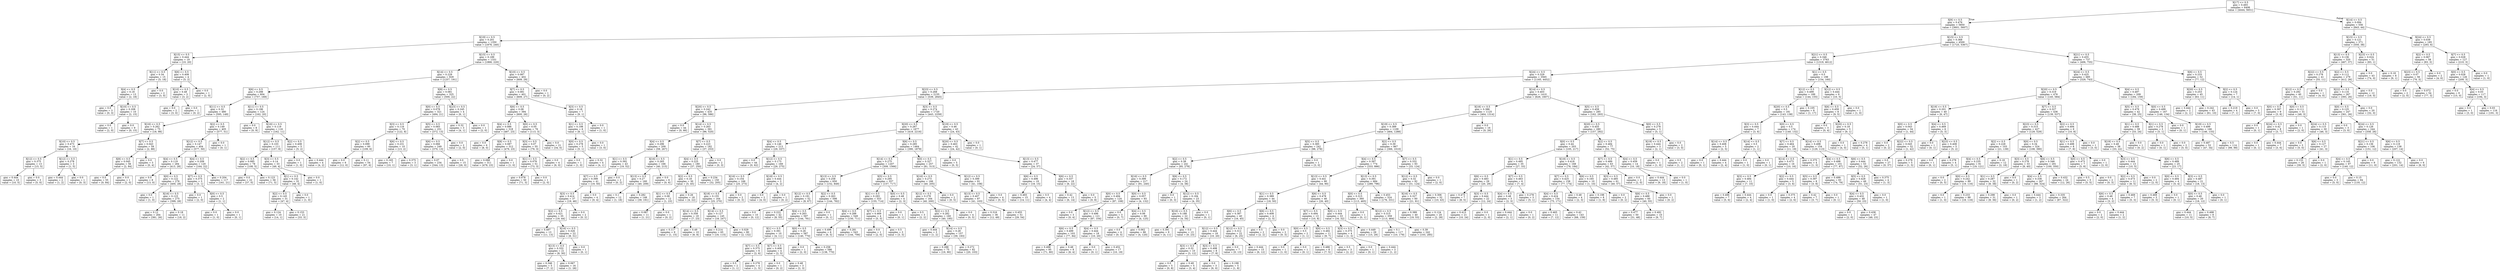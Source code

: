 digraph Tree {
node [shape=box] ;
0 [label="X[17] <= 0.5\ngini = 0.493\nsamples = 6406\nvalue = [4444, 5651]"] ;
1 [label="X[9] <= 0.5\ngini = 0.476\nsamples = 5850\nvalue = [3601, 5607]"] ;
0 -> 1 [labeldistance=2.5, labelangle=45, headlabel="True"] ;
2 [label="X[19] <= 0.5\ngini = 0.201\nsamples = 1350\nvalue = [1876, 240]"] ;
1 -> 2 ;
3 [label="X[15] <= 0.5\ngini = 0.444\nsamples = 19\nvalue = [10, 20]"] ;
2 -> 3 ;
4 [label="X[11] <= 0.5\ngini = 0.34\nsamples = 15\nvalue = [5, 18]"] ;
3 -> 4 ;
5 [label="X[4] <= 0.5\ngini = 0.18\nsamples = 13\nvalue = [2, 18]"] ;
4 -> 5 ;
6 [label="gini = 0.0\nsamples = 3\nvalue = [0, 3]"] ;
5 -> 6 ;
7 [label="X[10] <= 0.5\ngini = 0.208\nsamples = 10\nvalue = [2, 15]"] ;
5 -> 7 ;
8 [label="gini = 0.0\nsamples = 1\nvalue = [2, 0]"] ;
7 -> 8 ;
9 [label="gini = 0.0\nsamples = 9\nvalue = [0, 15]"] ;
7 -> 9 ;
10 [label="gini = 0.0\nsamples = 2\nvalue = [3, 0]"] ;
4 -> 10 ;
11 [label="X[6] <= 0.5\ngini = 0.408\nsamples = 4\nvalue = [5, 2]"] ;
3 -> 11 ;
12 [label="X[10] <= 0.5\ngini = 0.48\nsamples = 3\nvalue = [3, 2]"] ;
11 -> 12 ;
13 [label="gini = 0.0\nsamples = 2\nvalue = [3, 0]"] ;
12 -> 13 ;
14 [label="gini = 0.0\nsamples = 1\nvalue = [0, 2]"] ;
12 -> 14 ;
15 [label="gini = 0.0\nsamples = 1\nvalue = [2, 0]"] ;
11 -> 15 ;
16 [label="X[15] <= 0.5\ngini = 0.189\nsamples = 1331\nvalue = [1866, 220]"] ;
2 -> 16 ;
17 [label="X[14] <= 0.5\ngini = 0.229\nsamples = 929\nvalue = [1257, 191]"] ;
16 -> 17 ;
18 [label="X[6] <= 0.5\ngini = 0.298\nsamples = 604\nvalue = [757, 169]"] ;
17 -> 18 ;
19 [label="X[11] <= 0.5\ngini = 0.32\nsamples = 480\nvalue = [595, 149]"] ;
18 -> 19 ;
20 [label="X[16] <= 0.5\ngini = 0.262\nsamples = 75\nvalue = [18, 98]"] ;
19 -> 20 ;
21 [label="X[10] <= 0.5\ngini = 0.473\nsamples = 16\nvalue = [16, 10]"] ;
20 -> 21 ;
22 [label="X[12] <= 0.5\ngini = 0.375\nsamples = 13\nvalue = [15, 5]"] ;
21 -> 22 ;
23 [label="gini = 0.444\nsamples = 10\nvalue = [10, 5]"] ;
22 -> 23 ;
24 [label="gini = 0.0\nsamples = 3\nvalue = [5, 0]"] ;
22 -> 24 ;
25 [label="X[12] <= 0.5\ngini = 0.278\nsamples = 3\nvalue = [1, 5]"] ;
21 -> 25 ;
26 [label="gini = 0.444\nsamples = 2\nvalue = [1, 2]"] ;
25 -> 26 ;
27 [label="gini = 0.0\nsamples = 1\nvalue = [0, 3]"] ;
25 -> 27 ;
28 [label="X[7] <= 0.5\ngini = 0.043\nsamples = 59\nvalue = [2, 88]"] ;
20 -> 28 ;
29 [label="X[8] <= 0.5\ngini = 0.045\nsamples = 56\nvalue = [2, 84]"] ;
28 -> 29 ;
30 [label="gini = 0.0\nsamples = 55\nvalue = [0, 84]"] ;
29 -> 30 ;
31 [label="gini = 0.0\nsamples = 1\nvalue = [2, 0]"] ;
29 -> 31 ;
32 [label="gini = 0.0\nsamples = 3\nvalue = [0, 4]"] ;
28 -> 32 ;
33 [label="X[2] <= 0.5\ngini = 0.149\nsamples = 405\nvalue = [577, 51]"] ;
19 -> 33 ;
34 [label="X[12] <= 0.5\ngini = 0.147\nsamples = 404\nvalue = [577, 50]"] ;
33 -> 34 ;
35 [label="X[4] <= 0.5\ngini = 0.119\nsamples = 284\nvalue = [413, 28]"] ;
34 -> 35 ;
36 [label="gini = 0.0\nsamples = 8\nvalue = [13, 0]"] ;
35 -> 36 ;
37 [label="X[0] <= 0.5\ngini = 0.122\nsamples = 276\nvalue = [400, 28]"] ;
35 -> 37 ;
38 [label="gini = 0.0\nsamples = 1\nvalue = [1, 0]"] ;
37 -> 38 ;
39 [label="X[16] <= 0.5\ngini = 0.123\nsamples = 275\nvalue = [399, 28]"] ;
37 -> 39 ;
40 [label="gini = 0.12\nsamples = 264\nvalue = [381, 26]"] ;
39 -> 40 ;
41 [label="gini = 0.18\nsamples = 11\nvalue = [18, 2]"] ;
39 -> 41 ;
42 [label="X[4] <= 0.5\ngini = 0.209\nsamples = 120\nvalue = [164, 22]"] ;
34 -> 42 ;
43 [label="X[7] <= 0.5\ngini = 0.375\nsamples = 3\nvalue = [3, 1]"] ;
42 -> 43 ;
44 [label="gini = 0.0\nsamples = 1\nvalue = [2, 0]"] ;
43 -> 44 ;
45 [label="X[0] <= 0.5\ngini = 0.5\nsamples = 2\nvalue = [1, 1]"] ;
43 -> 45 ;
46 [label="gini = 0.0\nsamples = 1\nvalue = [1, 0]"] ;
45 -> 46 ;
47 [label="gini = 0.0\nsamples = 1\nvalue = [0, 1]"] ;
45 -> 47 ;
48 [label="gini = 0.204\nsamples = 117\nvalue = [161, 21]"] ;
42 -> 48 ;
49 [label="gini = 0.0\nsamples = 1\nvalue = [0, 1]"] ;
33 -> 49 ;
50 [label="X[11] <= 0.5\ngini = 0.196\nsamples = 124\nvalue = [162, 20]"] ;
18 -> 50 ;
51 [label="gini = 0.0\nsamples = 8\nvalue = [0, 9]"] ;
50 -> 51 ;
52 [label="X[16] <= 0.5\ngini = 0.119\nsamples = 116\nvalue = [162, 11]"] ;
50 -> 52 ;
53 [label="X[12] <= 0.5\ngini = 0.103\nsamples = 111\nvalue = [157, 9]"] ;
52 -> 53 ;
54 [label="X[2] <= 0.5\ngini = 0.085\nsamples = 78\nvalue = [108, 5]"] ;
53 -> 54 ;
55 [label="gini = 0.0\nsamples = 22\nvalue = [37, 0]"] ;
54 -> 55 ;
56 [label="gini = 0.123\nsamples = 56\nvalue = [71, 5]"] ;
54 -> 56 ;
57 [label="X[3] <= 0.5\ngini = 0.14\nsamples = 33\nvalue = [49, 4]"] ;
53 -> 57 ;
58 [label="X[1] <= 0.5\ngini = 0.142\nsamples = 32\nvalue = [48, 4]"] ;
57 -> 58 ;
59 [label="X[2] <= 0.5\ngini = 0.145\nsamples = 31\nvalue = [47, 4]"] ;
58 -> 59 ;
60 [label="gini = 0.124\nsamples = 10\nvalue = [14, 1]"] ;
59 -> 60 ;
61 [label="gini = 0.153\nsamples = 21\nvalue = [33, 3]"] ;
59 -> 61 ;
62 [label="gini = 0.0\nsamples = 1\nvalue = [1, 0]"] ;
58 -> 62 ;
63 [label="gini = 0.0\nsamples = 1\nvalue = [1, 0]"] ;
57 -> 63 ;
64 [label="X[2] <= 0.5\ngini = 0.408\nsamples = 5\nvalue = [5, 2]"] ;
52 -> 64 ;
65 [label="gini = 0.0\nsamples = 1\nvalue = [1, 0]"] ;
64 -> 65 ;
66 [label="gini = 0.444\nsamples = 4\nvalue = [4, 2]"] ;
64 -> 66 ;
67 [label="X[8] <= 0.5\ngini = 0.081\nsamples = 325\nvalue = [500, 22]"] ;
17 -> 67 ;
68 [label="X[0] <= 0.5\ngini = 0.078\nsamples = 321\nvalue = [494, 21]"] ;
67 -> 68 ;
69 [label="X[3] <= 0.5\ngini = 0.116\nsamples = 70\nvalue = [122, 8]"] ;
68 -> 69 ;
70 [label="X[2] <= 0.5\ngini = 0.099\nsamples = 60\nvalue = [109, 6]"] ;
69 -> 70 ;
71 [label="gini = 0.0\nsamples = 6\nvalue = [12, 0]"] ;
70 -> 71 ;
72 [label="gini = 0.11\nsamples = 54\nvalue = [97, 6]"] ;
70 -> 72 ;
73 [label="X[6] <= 0.5\ngini = 0.231\nsamples = 10\nvalue = [13, 2]"] ;
69 -> 73 ;
74 [label="gini = 0.165\nsamples = 7\nvalue = [10, 1]"] ;
73 -> 74 ;
75 [label="gini = 0.375\nsamples = 3\nvalue = [3, 1]"] ;
73 -> 75 ;
76 [label="X[5] <= 0.5\ngini = 0.065\nsamples = 251\nvalue = [372, 13]"] ;
68 -> 76 ;
77 [label="X[6] <= 0.5\ngini = 0.066\nsamples = 249\nvalue = [370, 13]"] ;
76 -> 77 ;
78 [label="gini = 0.07\nsamples = 234\nvalue = [344, 13]"] ;
77 -> 78 ;
79 [label="gini = 0.0\nsamples = 15\nvalue = [26, 0]"] ;
77 -> 79 ;
80 [label="gini = 0.0\nsamples = 2\nvalue = [2, 0]"] ;
76 -> 80 ;
81 [label="X[23] <= 0.5\ngini = 0.245\nsamples = 4\nvalue = [6, 1]"] ;
67 -> 81 ;
82 [label="gini = 0.32\nsamples = 3\nvalue = [4, 1]"] ;
81 -> 82 ;
83 [label="gini = 0.0\nsamples = 1\nvalue = [2, 0]"] ;
81 -> 83 ;
84 [label="X[10] <= 0.5\ngini = 0.087\nsamples = 402\nvalue = [609, 29]"] ;
16 -> 84 ;
85 [label="X[7] <= 0.5\ngini = 0.081\nsamples = 401\nvalue = [609, 27]"] ;
84 -> 85 ;
86 [label="X[6] <= 0.5\ngini = 0.08\nsamples = 394\nvalue = [600, 26]"] ;
85 -> 86 ;
87 [label="X[4] <= 0.5\ngini = 0.086\nsamples = 318\nvalue = [487, 23]"] ;
86 -> 87 ;
88 [label="gini = 0.0\nsamples = 6\nvalue = [8, 0]"] ;
87 -> 88 ;
89 [label="X[8] <= 0.5\ngini = 0.087\nsamples = 312\nvalue = [479, 23]"] ;
87 -> 89 ;
90 [label="gini = 0.088\nsamples = 311\nvalue = [478, 23]"] ;
89 -> 90 ;
91 [label="gini = 0.0\nsamples = 1\nvalue = [1, 0]"] ;
89 -> 91 ;
92 [label="X[0] <= 0.5\ngini = 0.05\nsamples = 76\nvalue = [113, 3]"] ;
86 -> 92 ;
93 [label="X[3] <= 0.5\ngini = 0.07\nsamples = 55\nvalue = [79, 3]"] ;
92 -> 93 ;
94 [label="X[1] <= 0.5\ngini = 0.076\nsamples = 51\nvalue = [73, 3]"] ;
93 -> 94 ;
95 [label="gini = 0.078\nsamples = 50\nvalue = [71, 3]"] ;
94 -> 95 ;
96 [label="gini = 0.0\nsamples = 1\nvalue = [2, 0]"] ;
94 -> 96 ;
97 [label="gini = 0.0\nsamples = 4\nvalue = [6, 0]"] ;
93 -> 97 ;
98 [label="gini = 0.0\nsamples = 21\nvalue = [34, 0]"] ;
92 -> 98 ;
99 [label="X[3] <= 0.5\ngini = 0.18\nsamples = 7\nvalue = [9, 1]"] ;
85 -> 99 ;
100 [label="X[1] <= 0.5\ngini = 0.198\nsamples = 6\nvalue = [8, 1]"] ;
99 -> 100 ;
101 [label="X[0] <= 0.5\ngini = 0.278\nsamples = 5\nvalue = [5, 1]"] ;
100 -> 101 ;
102 [label="gini = 0.0\nsamples = 1\nvalue = [1, 0]"] ;
101 -> 102 ;
103 [label="gini = 0.32\nsamples = 4\nvalue = [4, 1]"] ;
101 -> 103 ;
104 [label="gini = 0.0\nsamples = 1\nvalue = [3, 0]"] ;
100 -> 104 ;
105 [label="gini = 0.0\nsamples = 1\nvalue = [1, 0]"] ;
99 -> 105 ;
106 [label="gini = 0.0\nsamples = 1\nvalue = [0, 2]"] ;
84 -> 106 ;
107 [label="X[15] <= 0.5\ngini = 0.368\nsamples = 4500\nvalue = [1725, 5367]"] ;
1 -> 107 ;
108 [label="X[21] <= 0.5\ngini = 0.346\nsamples = 3763\nvalue = [1319, 4612]"] ;
107 -> 108 ;
109 [label="X[24] <= 0.5\ngini = 0.329\nsamples = 3565\nvalue = [1165, 4452]"] ;
108 -> 109 ;
110 [label="X[23] <= 0.5\ngini = 0.268\nsamples = 2155\nvalue = [539, 2845]"] ;
109 -> 110 ;
111 [label="X[20] <= 0.5\ngini = 0.242\nsamples = 435\nvalue = [96, 586]"] ;
110 -> 111 ;
112 [label="gini = 0.0\nsamples = 44\nvalue = [0, 66]"] ;
111 -> 112 ;
113 [label="X[14] <= 0.5\ngini = 0.263\nsamples = 391\nvalue = [96, 520]"] ;
111 -> 113 ;
114 [label="X[4] <= 0.5\ngini = 0.296\nsamples = 209\nvalue = [59, 267]"] ;
113 -> 114 ;
115 [label="X[1] <= 0.5\ngini = 0.392\nsamples = 43\nvalue = [19, 52]"] ;
114 -> 115 ;
116 [label="X[7] <= 0.5\ngini = 0.399\nsamples = 41\nvalue = [19, 50]"] ;
115 -> 116 ;
117 [label="X[3] <= 0.5\ngini = 0.414\nsamples = 37\nvalue = [19, 46]"] ;
116 -> 117 ;
118 [label="X[2] <= 0.5\ngini = 0.421\nsamples = 35\nvalue = [19, 44]"] ;
117 -> 118 ;
119 [label="gini = 0.497\nsamples = 13\nvalue = [11, 13]"] ;
118 -> 119 ;
120 [label="X[16] <= 0.5\ngini = 0.326\nsamples = 22\nvalue = [8, 31]"] ;
118 -> 120 ;
121 [label="X[13] <= 0.5\ngini = 0.332\nsamples = 21\nvalue = [8, 30]"] ;
120 -> 121 ;
122 [label="gini = 0.346\nsamples = 5\nvalue = [7, 2]"] ;
121 -> 122 ;
123 [label="gini = 0.067\nsamples = 16\nvalue = [1, 28]"] ;
121 -> 123 ;
124 [label="gini = 0.0\nsamples = 1\nvalue = [0, 1]"] ;
120 -> 124 ;
125 [label="gini = 0.0\nsamples = 2\nvalue = [0, 2]"] ;
117 -> 125 ;
126 [label="gini = 0.0\nsamples = 4\nvalue = [0, 4]"] ;
116 -> 126 ;
127 [label="gini = 0.0\nsamples = 2\nvalue = [0, 2]"] ;
115 -> 127 ;
128 [label="X[16] <= 0.5\ngini = 0.265\nsamples = 166\nvalue = [40, 215]"] ;
114 -> 128 ;
129 [label="X[13] <= 0.5\ngini = 0.27\nsamples = 160\nvalue = [40, 209]"] ;
128 -> 129 ;
130 [label="gini = 0.1\nsamples = 12\nvalue = [1, 18]"] ;
129 -> 130 ;
131 [label="gini = 0.282\nsamples = 148\nvalue = [39, 191]"] ;
129 -> 131 ;
132 [label="gini = 0.0\nsamples = 6\nvalue = [0, 6]"] ;
128 -> 132 ;
133 [label="X[7] <= 0.5\ngini = 0.223\nsamples = 182\nvalue = [37, 253]"] ;
113 -> 133 ;
134 [label="X[4] <= 0.5\ngini = 0.225\nsamples = 180\nvalue = [37, 250]"] ;
133 -> 134 ;
135 [label="X[2] <= 0.5\ngini = 0.18\nsamples = 30\nvalue = [5, 45]"] ;
134 -> 135 ;
136 [label="X[1] <= 0.5\ngini = 0.08\nsamples = 12\nvalue = [1, 23]"] ;
135 -> 136 ;
137 [label="gini = 0.087\nsamples = 11\nvalue = [1, 21]"] ;
136 -> 137 ;
138 [label="gini = 0.0\nsamples = 1\nvalue = [0, 2]"] ;
136 -> 138 ;
139 [label="gini = 0.26\nsamples = 18\nvalue = [4, 22]"] ;
135 -> 139 ;
140 [label="gini = 0.234\nsamples = 150\nvalue = [32, 205]"] ;
134 -> 140 ;
141 [label="gini = 0.0\nsamples = 2\nvalue = [0, 3]"] ;
133 -> 141 ;
142 [label="X[3] <= 0.5\ngini = 0.274\nsamples = 1720\nvalue = [443, 2259]"] ;
110 -> 142 ;
143 [label="X[20] <= 0.5\ngini = 0.267\nsamples = 1677\nvalue = [419, 2216]"] ;
142 -> 143 ;
144 [label="X[4] <= 0.5\ngini = 0.146\nsamples = 213\nvalue = [29, 337]"] ;
143 -> 144 ;
145 [label="gini = 0.0\nsamples = 44\nvalue = [0, 62]"] ;
144 -> 145 ;
146 [label="X[12] <= 0.5\ngini = 0.173\nsamples = 169\nvalue = [29, 275]"] ;
144 -> 146 ;
147 [label="X[16] <= 0.5\ngini = 0.154\nsamples = 166\nvalue = [25, 273]"] ;
146 -> 147 ;
148 [label="X[18] <= 0.5\ngini = 0.155\nsamples = 164\nvalue = [25, 270]"] ;
147 -> 148 ;
149 [label="X[14] <= 0.5\ngini = 0.358\nsamples = 19\nvalue = [7, 23]"] ;
148 -> 149 ;
150 [label="gini = 0.117\nsamples = 9\nvalue = [1, 15]"] ;
149 -> 150 ;
151 [label="gini = 0.49\nsamples = 10\nvalue = [6, 8]"] ;
149 -> 151 ;
152 [label="X[14] <= 0.5\ngini = 0.127\nsamples = 145\nvalue = [18, 247]"] ;
148 -> 152 ;
153 [label="gini = 0.214\nsamples = 65\nvalue = [16, 115]"] ;
152 -> 153 ;
154 [label="gini = 0.029\nsamples = 80\nvalue = [2, 132]"] ;
152 -> 154 ;
155 [label="gini = 0.0\nsamples = 2\nvalue = [0, 3]"] ;
147 -> 155 ;
156 [label="X[18] <= 0.5\ngini = 0.444\nsamples = 3\nvalue = [4, 2]"] ;
146 -> 156 ;
157 [label="gini = 0.0\nsamples = 2\nvalue = [4, 0]"] ;
156 -> 157 ;
158 [label="gini = 0.0\nsamples = 1\nvalue = [0, 2]"] ;
156 -> 158 ;
159 [label="X[6] <= 0.5\ngini = 0.285\nsamples = 1464\nvalue = [390, 1879]"] ;
143 -> 159 ;
160 [label="X[14] <= 0.5\ngini = 0.275\nsamples = 1207\nvalue = [309, 1566]"] ;
159 -> 160 ;
161 [label="X[13] <= 0.5\ngini = 0.258\nsamples = 650\nvalue = [152, 849]"] ;
160 -> 161 ;
162 [label="X[12] <= 0.5\ngini = 0.191\nsamples = 52\nvalue = [8, 67]"] ;
161 -> 162 ;
163 [label="gini = 0.0\nsamples = 10\nvalue = [0, 12]"] ;
162 -> 163 ;
164 [label="gini = 0.222\nsamples = 42\nvalue = [8, 55]"] ;
162 -> 164 ;
165 [label="X[2] <= 0.5\ngini = 0.263\nsamples = 598\nvalue = [144, 782]"] ;
161 -> 165 ;
166 [label="X[4] <= 0.5\ngini = 0.263\nsamples = 597\nvalue = [144, 781]"] ;
165 -> 166 ;
167 [label="X[1] <= 0.5\ngini = 0.391\nsamples = 10\nvalue = [4, 11]"] ;
166 -> 167 ;
168 [label="X[7] <= 0.5\ngini = 0.375\nsamples = 6\nvalue = [2, 6]"] ;
167 -> 168 ;
169 [label="gini = 0.5\nsamples = 2\nvalue = [1, 1]"] ;
168 -> 169 ;
170 [label="gini = 0.278\nsamples = 4\nvalue = [1, 5]"] ;
168 -> 170 ;
171 [label="X[7] <= 0.5\ngini = 0.408\nsamples = 4\nvalue = [2, 5]"] ;
167 -> 171 ;
172 [label="gini = 0.0\nsamples = 1\nvalue = [0, 2]"] ;
171 -> 172 ;
173 [label="gini = 0.48\nsamples = 3\nvalue = [2, 3]"] ;
171 -> 173 ;
174 [label="X[0] <= 0.5\ngini = 0.26\nsamples = 587\nvalue = [140, 770]"] ;
166 -> 174 ;
175 [label="gini = 0.0\nsamples = 1\nvalue = [2, 0]"] ;
174 -> 175 ;
176 [label="gini = 0.258\nsamples = 586\nvalue = [138, 770]"] ;
174 -> 176 ;
177 [label="gini = 0.0\nsamples = 1\nvalue = [0, 1]"] ;
165 -> 177 ;
178 [label="X[5] <= 0.5\ngini = 0.295\nsamples = 557\nvalue = [157, 717]"] ;
160 -> 178 ;
179 [label="X[1] <= 0.5\ngini = 0.293\nsamples = 553\nvalue = [155, 714]"] ;
178 -> 179 ;
180 [label="X[4] <= 0.5\ngini = 0.288\nsamples = 549\nvalue = [150, 711]"] ;
179 -> 180 ;
181 [label="gini = 0.496\nsamples = 6\nvalue = [6, 5]"] ;
180 -> 181 ;
182 [label="gini = 0.281\nsamples = 543\nvalue = [144, 706]"] ;
180 -> 182 ;
183 [label="X[7] <= 0.5\ngini = 0.469\nsamples = 4\nvalue = [5, 3]"] ;
179 -> 183 ;
184 [label="gini = 0.0\nsamples = 1\nvalue = [2, 0]"] ;
183 -> 184 ;
185 [label="gini = 0.5\nsamples = 3\nvalue = [3, 3]"] ;
183 -> 185 ;
186 [label="X[0] <= 0.5\ngini = 0.48\nsamples = 4\nvalue = [2, 3]"] ;
178 -> 186 ;
187 [label="gini = 0.0\nsamples = 1\nvalue = [0, 1]"] ;
186 -> 187 ;
188 [label="gini = 0.5\nsamples = 3\nvalue = [2, 2]"] ;
186 -> 188 ;
189 [label="X[0] <= 0.5\ngini = 0.327\nsamples = 257\nvalue = [81, 313]"] ;
159 -> 189 ;
190 [label="X[16] <= 0.5\ngini = 0.273\nsamples = 166\nvalue = [40, 205]"] ;
189 -> 190 ;
191 [label="X[12] <= 0.5\ngini = 0.278\nsamples = 164\nvalue = [40, 200]"] ;
190 -> 191 ;
192 [label="X[2] <= 0.5\ngini = 0.282\nsamples = 160\nvalue = [40, 195]"] ;
191 -> 192 ;
193 [label="gini = 0.444\nsamples = 3\nvalue = [1, 2]"] ;
192 -> 193 ;
194 [label="X[14] <= 0.5\ngini = 0.28\nsamples = 157\nvalue = [39, 193]"] ;
192 -> 194 ;
195 [label="gini = 0.288\nsamples = 75\nvalue = [19, 90]"] ;
194 -> 195 ;
196 [label="gini = 0.272\nsamples = 82\nvalue = [20, 103]"] ;
194 -> 196 ;
197 [label="gini = 0.0\nsamples = 4\nvalue = [0, 5]"] ;
191 -> 197 ;
198 [label="gini = 0.0\nsamples = 2\nvalue = [0, 5]"] ;
190 -> 198 ;
199 [label="X[12] <= 0.5\ngini = 0.399\nsamples = 91\nvalue = [41, 108]"] ;
189 -> 199 ;
200 [label="X[13] <= 0.5\ngini = 0.407\nsamples = 87\nvalue = [41, 103]"] ;
199 -> 200 ;
201 [label="gini = 0.316\nsamples = 36\nvalue = [12, 49]"] ;
200 -> 201 ;
202 [label="gini = 0.455\nsamples = 51\nvalue = [29, 54]"] ;
200 -> 202 ;
203 [label="gini = 0.0\nsamples = 4\nvalue = [0, 5]"] ;
199 -> 203 ;
204 [label="X[19] <= 0.5\ngini = 0.46\nsamples = 43\nvalue = [24, 43]"] ;
142 -> 204 ;
205 [label="X[20] <= 0.5\ngini = 0.463\nsamples = 42\nvalue = [24, 42]"] ;
204 -> 205 ;
206 [label="gini = 0.0\nsamples = 5\nvalue = [0, 5]"] ;
205 -> 206 ;
207 [label="X[13] <= 0.5\ngini = 0.477\nsamples = 37\nvalue = [24, 37]"] ;
205 -> 207 ;
208 [label="X[6] <= 0.5\ngini = 0.496\nsamples = 19\nvalue = [18, 15]"] ;
207 -> 208 ;
209 [label="gini = 0.493\nsamples = 15\nvalue = [14, 11]"] ;
208 -> 209 ;
210 [label="gini = 0.5\nsamples = 4\nvalue = [4, 4]"] ;
208 -> 210 ;
211 [label="X[6] <= 0.5\ngini = 0.337\nsamples = 18\nvalue = [6, 22]"] ;
207 -> 211 ;
212 [label="gini = 0.42\nsamples = 13\nvalue = [6, 14]"] ;
211 -> 212 ;
213 [label="gini = 0.0\nsamples = 5\nvalue = [0, 8]"] ;
211 -> 213 ;
214 [label="gini = 0.0\nsamples = 1\nvalue = [0, 1]"] ;
204 -> 214 ;
215 [label="X[14] <= 0.5\ngini = 0.403\nsamples = 1410\nvalue = [626, 1607]"] ;
109 -> 215 ;
216 [label="X[18] <= 0.5\ngini = 0.386\nsamples = 1125\nvalue = [464, 1314]"] ;
215 -> 216 ;
217 [label="X[19] <= 0.5\ngini = 0.389\nsamples = 1109\nvalue = [464, 1288]"] ;
216 -> 217 ;
218 [label="X[5] <= 0.5\ngini = 0.385\nsamples = 242\nvalue = [98, 278]"] ;
217 -> 218 ;
219 [label="X[2] <= 0.5\ngini = 0.38\nsamples = 241\nvalue = [95, 278]"] ;
218 -> 219 ;
220 [label="X[16] <= 0.5\ngini = 0.399\nsamples = 217\nvalue = [91, 240]"] ;
219 -> 220 ;
221 [label="X[0] <= 0.5\ngini = 0.494\nsamples = 124\nvalue = [87, 108]"] ;
220 -> 221 ;
222 [label="gini = 0.0\nsamples = 3\nvalue = [0, 4]"] ;
221 -> 222 ;
223 [label="X[12] <= 0.5\ngini = 0.496\nsamples = 121\nvalue = [87, 104]"] ;
221 -> 223 ;
224 [label="X[6] <= 0.5\ngini = 0.499\nsamples = 103\nvalue = [77, 84]"] ;
223 -> 224 ;
225 [label="gini = 0.498\nsamples = 95\nvalue = [71, 80]"] ;
224 -> 225 ;
226 [label="gini = 0.48\nsamples = 8\nvalue = [6, 4]"] ;
224 -> 226 ;
227 [label="X[4] <= 0.5\ngini = 0.444\nsamples = 18\nvalue = [10, 20]"] ;
223 -> 227 ;
228 [label="gini = 0.0\nsamples = 1\nvalue = [0, 1]"] ;
227 -> 228 ;
229 [label="gini = 0.452\nsamples = 17\nvalue = [10, 19]"] ;
227 -> 229 ;
230 [label="X[0] <= 0.5\ngini = 0.057\nsamples = 93\nvalue = [4, 132]"] ;
220 -> 230 ;
231 [label="gini = 0.0\nsamples = 3\nvalue = [0, 7]"] ;
230 -> 231 ;
232 [label="X[4] <= 0.5\ngini = 0.06\nsamples = 90\nvalue = [4, 125]"] ;
230 -> 232 ;
233 [label="gini = 0.0\nsamples = 4\nvalue = [0, 5]"] ;
232 -> 233 ;
234 [label="gini = 0.062\nsamples = 86\nvalue = [4, 120]"] ;
232 -> 234 ;
235 [label="X[6] <= 0.5\ngini = 0.172\nsamples = 24\nvalue = [4, 38]"] ;
219 -> 235 ;
236 [label="gini = 0.0\nsamples = 1\nvalue = [0, 3]"] ;
235 -> 236 ;
237 [label="X[12] <= 0.5\ngini = 0.184\nsamples = 23\nvalue = [4, 35]"] ;
235 -> 237 ;
238 [label="X[16] <= 0.5\ngini = 0.188\nsamples = 22\nvalue = [4, 34]"] ;
237 -> 238 ;
239 [label="gini = 0.391\nsamples = 9\nvalue = [4, 11]"] ;
238 -> 239 ;
240 [label="gini = 0.0\nsamples = 13\nvalue = [0, 23]"] ;
238 -> 240 ;
241 [label="gini = 0.0\nsamples = 1\nvalue = [0, 1]"] ;
237 -> 241 ;
242 [label="gini = 0.0\nsamples = 1\nvalue = [3, 0]"] ;
218 -> 242 ;
243 [label="X[2] <= 0.5\ngini = 0.39\nsamples = 867\nvalue = [366, 1010]"] ;
217 -> 243 ;
244 [label="X[4] <= 0.5\ngini = 0.397\nsamples = 774\nvalue = [333, 886]"] ;
243 -> 244 ;
245 [label="X[13] <= 0.5\ngini = 0.441\nsamples = 90\nvalue = [44, 90]"] ;
244 -> 245 ;
246 [label="X[1] <= 0.5\ngini = 0.389\nsamples = 44\nvalue = [18, 50]"] ;
245 -> 246 ;
247 [label="X[6] <= 0.5\ngini = 0.387\nsamples = 40\nvalue = [16, 45]"] ;
246 -> 247 ;
248 [label="X[12] <= 0.5\ngini = 0.444\nsamples = 18\nvalue = [10, 20]"] ;
247 -> 248 ;
249 [label="X[3] <= 0.5\ngini = 0.32\nsamples = 10\nvalue = [3, 12]"] ;
248 -> 249 ;
250 [label="gini = 0.0\nsamples = 5\nvalue = [0, 8]"] ;
249 -> 250 ;
251 [label="gini = 0.49\nsamples = 5\nvalue = [3, 4]"] ;
249 -> 251 ;
252 [label="X[3] <= 0.5\ngini = 0.498\nsamples = 8\nvalue = [7, 8]"] ;
248 -> 252 ;
253 [label="gini = 0.0\nsamples = 3\nvalue = [6, 0]"] ;
252 -> 253 ;
254 [label="gini = 0.198\nsamples = 5\nvalue = [1, 8]"] ;
252 -> 254 ;
255 [label="X[12] <= 0.5\ngini = 0.312\nsamples = 22\nvalue = [6, 25]"] ;
247 -> 255 ;
256 [label="gini = 0.0\nsamples = 7\nvalue = [0, 13]"] ;
255 -> 256 ;
257 [label="gini = 0.444\nsamples = 15\nvalue = [6, 12]"] ;
255 -> 257 ;
258 [label="X[6] <= 0.5\ngini = 0.408\nsamples = 4\nvalue = [2, 5]"] ;
246 -> 258 ;
259 [label="gini = 0.5\nsamples = 2\nvalue = [2, 2]"] ;
258 -> 259 ;
260 [label="gini = 0.0\nsamples = 2\nvalue = [0, 3]"] ;
258 -> 260 ;
261 [label="X[6] <= 0.5\ngini = 0.478\nsamples = 46\nvalue = [26, 40]"] ;
245 -> 261 ;
262 [label="X[7] <= 0.5\ngini = 0.494\nsamples = 13\nvalue = [10, 8]"] ;
261 -> 262 ;
263 [label="X[0] <= 0.5\ngini = 0.5\nsamples = 2\nvalue = [1, 1]"] ;
262 -> 263 ;
264 [label="gini = 0.0\nsamples = 1\nvalue = [1, 0]"] ;
263 -> 264 ;
265 [label="gini = 0.0\nsamples = 1\nvalue = [0, 1]"] ;
263 -> 265 ;
266 [label="X[0] <= 0.5\ngini = 0.492\nsamples = 11\nvalue = [9, 7]"] ;
262 -> 266 ;
267 [label="gini = 0.486\nsamples = 8\nvalue = [7, 5]"] ;
266 -> 267 ;
268 [label="gini = 0.5\nsamples = 3\nvalue = [2, 2]"] ;
266 -> 268 ;
269 [label="X[0] <= 0.5\ngini = 0.444\nsamples = 33\nvalue = [16, 32]"] ;
261 -> 269 ;
270 [label="X[3] <= 0.5\ngini = 0.375\nsamples = 4\nvalue = [1, 3]"] ;
269 -> 270 ;
271 [label="gini = 0.0\nsamples = 1\nvalue = [0, 1]"] ;
270 -> 271 ;
272 [label="gini = 0.444\nsamples = 3\nvalue = [1, 2]"] ;
270 -> 272 ;
273 [label="gini = 0.449\nsamples = 29\nvalue = [15, 29]"] ;
269 -> 273 ;
274 [label="X[13] <= 0.5\ngini = 0.391\nsamples = 684\nvalue = [289, 796]"] ;
244 -> 274 ;
275 [label="X[0] <= 0.5\ngini = 0.315\nsamples = 360\nvalue = [113, 465]"] ;
274 -> 275 ;
276 [label="gini = 0.0\nsamples = 1\nvalue = [0, 1]"] ;
275 -> 276 ;
277 [label="X[12] <= 0.5\ngini = 0.315\nsamples = 359\nvalue = [113, 464]"] ;
275 -> 277 ;
278 [label="gini = 0.1\nsamples = 117\nvalue = [10, 179]"] ;
277 -> 278 ;
279 [label="gini = 0.39\nsamples = 242\nvalue = [103, 285]"] ;
277 -> 279 ;
280 [label="gini = 0.453\nsamples = 324\nvalue = [176, 331]"] ;
274 -> 280 ;
281 [label="X[7] <= 0.5\ngini = 0.332\nsamples = 93\nvalue = [33, 124]"] ;
243 -> 281 ;
282 [label="X[12] <= 0.5\ngini = 0.32\nsamples = 92\nvalue = [31, 124]"] ;
281 -> 282 ;
283 [label="X[16] <= 0.5\ngini = 0.327\nsamples = 60\nvalue = [21, 81]"] ;
282 -> 283 ;
284 [label="gini = 0.389\nsamples = 40\nvalue = [19, 53]"] ;
283 -> 284 ;
285 [label="gini = 0.124\nsamples = 20\nvalue = [2, 28]"] ;
283 -> 285 ;
286 [label="gini = 0.306\nsamples = 32\nvalue = [10, 43]"] ;
282 -> 286 ;
287 [label="gini = 0.0\nsamples = 1\nvalue = [2, 0]"] ;
281 -> 287 ;
288 [label="gini = 0.0\nsamples = 16\nvalue = [0, 26]"] ;
216 -> 288 ;
289 [label="X[5] <= 0.5\ngini = 0.459\nsamples = 285\nvalue = [162, 293]"] ;
215 -> 289 ;
290 [label="X[20] <= 0.5\ngini = 0.455\nsamples = 280\nvalue = [157, 292]"] ;
289 -> 290 ;
291 [label="X[0] <= 0.5\ngini = 0.44\nsamples = 203\nvalue = [105, 217]"] ;
290 -> 291 ;
292 [label="X[1] <= 0.5\ngini = 0.495\nsamples = 35\nvalue = [27, 33]"] ;
291 -> 292 ;
293 [label="X[6] <= 0.5\ngini = 0.483\nsamples = 29\nvalue = [20, 29]"] ;
292 -> 293 ;
294 [label="gini = 0.473\nsamples = 7\nvalue = [8, 5]"] ;
293 -> 294 ;
295 [label="X[3] <= 0.5\ngini = 0.444\nsamples = 22\nvalue = [12, 24]"] ;
293 -> 295 ;
296 [label="gini = 0.415\nsamples = 21\nvalue = [10, 24]"] ;
295 -> 296 ;
297 [label="gini = 0.0\nsamples = 1\nvalue = [2, 0]"] ;
295 -> 297 ;
298 [label="X[7] <= 0.5\ngini = 0.463\nsamples = 6\nvalue = [7, 4]"] ;
292 -> 298 ;
299 [label="X[4] <= 0.5\ngini = 0.48\nsamples = 3\nvalue = [2, 3]"] ;
298 -> 299 ;
300 [label="gini = 0.444\nsamples = 2\nvalue = [2, 1]"] ;
299 -> 300 ;
301 [label="gini = 0.0\nsamples = 1\nvalue = [0, 2]"] ;
299 -> 301 ;
302 [label="gini = 0.278\nsamples = 3\nvalue = [5, 1]"] ;
298 -> 302 ;
303 [label="X[18] <= 0.5\ngini = 0.418\nsamples = 168\nvalue = [78, 184]"] ;
291 -> 303 ;
304 [label="X[7] <= 0.5\ngini = 0.425\nsamples = 158\nvalue = [77, 174]"] ;
303 -> 304 ;
305 [label="X[4] <= 0.5\ngini = 0.424\nsamples = 154\nvalue = [75, 171]"] ;
304 -> 305 ;
306 [label="gini = 0.465\nsamples = 11\nvalue = [7, 12]"] ;
305 -> 306 ;
307 [label="gini = 0.42\nsamples = 143\nvalue = [68, 159]"] ;
305 -> 307 ;
308 [label="gini = 0.48\nsamples = 4\nvalue = [2, 3]"] ;
304 -> 308 ;
309 [label="X[6] <= 0.5\ngini = 0.165\nsamples = 10\nvalue = [1, 10]"] ;
303 -> 309 ;
310 [label="gini = 0.198\nsamples = 8\nvalue = [1, 8]"] ;
309 -> 310 ;
311 [label="gini = 0.0\nsamples = 2\nvalue = [0, 2]"] ;
309 -> 311 ;
312 [label="X[2] <= 0.5\ngini = 0.484\nsamples = 77\nvalue = [52, 75]"] ;
290 -> 312 ;
313 [label="X[7] <= 0.5\ngini = 0.489\nsamples = 63\nvalue = [42, 57]"] ;
312 -> 313 ;
314 [label="X[3] <= 0.5\ngini = 0.485\nsamples = 61\nvalue = [40, 57]"] ;
313 -> 314 ;
315 [label="X[6] <= 0.5\ngini = 0.488\nsamples = 60\nvalue = [40, 55]"] ;
314 -> 315 ;
316 [label="gini = 0.477\nsamples = 50\nvalue = [31, 48]"] ;
315 -> 316 ;
317 [label="gini = 0.492\nsamples = 10\nvalue = [9, 7]"] ;
315 -> 317 ;
318 [label="gini = 0.0\nsamples = 1\nvalue = [0, 2]"] ;
314 -> 318 ;
319 [label="gini = 0.0\nsamples = 2\nvalue = [2, 0]"] ;
313 -> 319 ;
320 [label="X[4] <= 0.5\ngini = 0.459\nsamples = 14\nvalue = [10, 18]"] ;
312 -> 320 ;
321 [label="gini = 0.444\nsamples = 13\nvalue = [9, 18]"] ;
320 -> 321 ;
322 [label="gini = 0.0\nsamples = 1\nvalue = [1, 0]"] ;
320 -> 322 ;
323 [label="X[0] <= 0.5\ngini = 0.278\nsamples = 5\nvalue = [5, 1]"] ;
289 -> 323 ;
324 [label="X[19] <= 0.5\ngini = 0.444\nsamples = 3\nvalue = [2, 1]"] ;
323 -> 324 ;
325 [label="gini = 0.0\nsamples = 1\nvalue = [1, 0]"] ;
324 -> 325 ;
326 [label="gini = 0.5\nsamples = 2\nvalue = [1, 1]"] ;
324 -> 326 ;
327 [label="gini = 0.0\nsamples = 2\nvalue = [3, 0]"] ;
323 -> 327 ;
328 [label="X[1] <= 0.5\ngini = 0.5\nsamples = 198\nvalue = [154, 160]"] ;
108 -> 328 ;
329 [label="X[12] <= 0.5\ngini = 0.499\nsamples = 189\nvalue = [144, 155]"] ;
328 -> 329 ;
330 [label="X[20] <= 0.5\ngini = 0.5\nsamples = 181\nvalue = [143, 138]"] ;
329 -> 330 ;
331 [label="X[3] <= 0.5\ngini = 0.444\nsamples = 7\nvalue = [3, 6]"] ;
330 -> 331 ;
332 [label="X[14] <= 0.5\ngini = 0.408\nsamples = 5\nvalue = [2, 5]"] ;
331 -> 332 ;
333 [label="gini = 0.0\nsamples = 1\nvalue = [0, 1]"] ;
332 -> 333 ;
334 [label="gini = 0.444\nsamples = 4\nvalue = [2, 4]"] ;
332 -> 334 ;
335 [label="X[14] <= 0.5\ngini = 0.5\nsamples = 2\nvalue = [1, 1]"] ;
331 -> 335 ;
336 [label="gini = 0.0\nsamples = 1\nvalue = [1, 0]"] ;
335 -> 336 ;
337 [label="gini = 0.0\nsamples = 1\nvalue = [0, 1]"] ;
335 -> 337 ;
338 [label="X[0] <= 0.5\ngini = 0.5\nsamples = 174\nvalue = [140, 132]"] ;
330 -> 338 ;
339 [label="X[7] <= 0.5\ngini = 0.464\nsamples = 20\nvalue = [11, 19]"] ;
338 -> 339 ;
340 [label="X[14] <= 0.5\ngini = 0.473\nsamples = 16\nvalue = [10, 16]"] ;
339 -> 340 ;
341 [label="X[3] <= 0.5\ngini = 0.484\nsamples = 11\nvalue = [7, 10]"] ;
340 -> 341 ;
342 [label="gini = 0.496\nsamples = 7\nvalue = [5, 6]"] ;
341 -> 342 ;
343 [label="gini = 0.444\nsamples = 4\nvalue = [2, 4]"] ;
341 -> 343 ;
344 [label="X[2] <= 0.5\ngini = 0.444\nsamples = 5\nvalue = [3, 6]"] ;
340 -> 344 ;
345 [label="gini = 0.0\nsamples = 1\nvalue = [1, 0]"] ;
344 -> 345 ;
346 [label="gini = 0.375\nsamples = 4\nvalue = [2, 6]"] ;
344 -> 346 ;
347 [label="gini = 0.375\nsamples = 4\nvalue = [1, 3]"] ;
339 -> 347 ;
348 [label="X[14] <= 0.5\ngini = 0.498\nsamples = 154\nvalue = [129, 113]"] ;
338 -> 348 ;
349 [label="X[4] <= 0.5\ngini = 0.498\nsamples = 101\nvalue = [77, 87]"] ;
348 -> 349 ;
350 [label="X[5] <= 0.5\ngini = 0.397\nsamples = 8\nvalue = [3, 8]"] ;
349 -> 350 ;
351 [label="gini = 0.42\nsamples = 7\nvalue = [3, 7]"] ;
350 -> 351 ;
352 [label="gini = 0.0\nsamples = 1\nvalue = [0, 1]"] ;
350 -> 352 ;
353 [label="gini = 0.499\nsamples = 93\nvalue = [74, 79]"] ;
349 -> 353 ;
354 [label="X[6] <= 0.5\ngini = 0.444\nsamples = 53\nvalue = [52, 26]"] ;
348 -> 354 ;
355 [label="X[5] <= 0.5\ngini = 0.428\nsamples = 49\nvalue = [51, 23]"] ;
354 -> 355 ;
356 [label="X[4] <= 0.5\ngini = 0.432\nsamples = 48\nvalue = [50, 23]"] ;
355 -> 356 ;
357 [label="gini = 0.0\nsamples = 1\nvalue = [2, 0]"] ;
356 -> 357 ;
358 [label="gini = 0.438\nsamples = 47\nvalue = [48, 23]"] ;
356 -> 358 ;
359 [label="gini = 0.0\nsamples = 1\nvalue = [1, 0]"] ;
355 -> 359 ;
360 [label="gini = 0.375\nsamples = 4\nvalue = [1, 3]"] ;
354 -> 360 ;
361 [label="gini = 0.105\nsamples = 8\nvalue = [1, 17]"] ;
329 -> 361 ;
362 [label="X[12] <= 0.5\ngini = 0.444\nsamples = 9\nvalue = [10, 5]"] ;
328 -> 362 ;
363 [label="X[6] <= 0.5\ngini = 0.459\nsamples = 8\nvalue = [9, 5]"] ;
362 -> 363 ;
364 [label="gini = 0.0\nsamples = 3\nvalue = [0, 4]"] ;
363 -> 364 ;
365 [label="X[20] <= 0.5\ngini = 0.18\nsamples = 5\nvalue = [9, 1]"] ;
363 -> 365 ;
366 [label="gini = 0.0\nsamples = 1\nvalue = [4, 0]"] ;
365 -> 366 ;
367 [label="gini = 0.278\nsamples = 4\nvalue = [5, 1]"] ;
365 -> 367 ;
368 [label="gini = 0.0\nsamples = 1\nvalue = [1, 0]"] ;
362 -> 368 ;
369 [label="X[21] <= 0.5\ngini = 0.455\nsamples = 737\nvalue = [406, 755]"] ;
107 -> 369 ;
370 [label="X[24] <= 0.5\ngini = 0.425\nsamples = 685\nvalue = [329, 743]"] ;
369 -> 370 ;
371 [label="X[20] <= 0.5\ngini = 0.319\nsamples = 476\nvalue = [145, 584]"] ;
370 -> 371 ;
372 [label="X[19] <= 0.5\ngini = 0.201\nsamples = 40\nvalue = [6, 47]"] ;
371 -> 372 ;
373 [label="X[0] <= 0.5\ngini = 0.043\nsamples = 34\nvalue = [1, 44]"] ;
372 -> 373 ;
374 [label="gini = 0.0\nsamples = 2\nvalue = [0, 2]"] ;
373 -> 374 ;
375 [label="X[22] <= 0.5\ngini = 0.045\nsamples = 32\nvalue = [1, 42]"] ;
373 -> 375 ;
376 [label="gini = 0.0\nsamples = 27\nvalue = [0, 37]"] ;
375 -> 376 ;
377 [label="gini = 0.278\nsamples = 5\nvalue = [1, 5]"] ;
375 -> 377 ;
378 [label="X[4] <= 0.5\ngini = 0.469\nsamples = 6\nvalue = [5, 3]"] ;
372 -> 378 ;
379 [label="gini = 0.0\nsamples = 1\nvalue = [0, 1]"] ;
378 -> 379 ;
380 [label="X[23] <= 0.5\ngini = 0.408\nsamples = 5\nvalue = [5, 2]"] ;
378 -> 380 ;
381 [label="gini = 0.0\nsamples = 1\nvalue = [0, 1]"] ;
380 -> 381 ;
382 [label="gini = 0.278\nsamples = 4\nvalue = [5, 1]"] ;
380 -> 382 ;
383 [label="X[7] <= 0.5\ngini = 0.327\nsamples = 436\nvalue = [139, 537]"] ;
371 -> 383 ;
384 [label="X[23] <= 0.5\ngini = 0.315\nsamples = 427\nvalue = [129, 529]"] ;
383 -> 384 ;
385 [label="X[2] <= 0.5\ngini = 0.228\nsamples = 103\nvalue = [21, 139]"] ;
384 -> 385 ;
386 [label="X[4] <= 0.5\ngini = 0.235\nsamples = 91\nvalue = [19, 121]"] ;
385 -> 386 ;
387 [label="gini = 0.0\nsamples = 2\nvalue = [0, 5]"] ;
386 -> 387 ;
388 [label="X[0] <= 0.5\ngini = 0.242\nsamples = 89\nvalue = [19, 116]"] ;
386 -> 388 ;
389 [label="gini = 0.0\nsamples = 1\nvalue = [1, 0]"] ;
388 -> 389 ;
390 [label="gini = 0.233\nsamples = 88\nvalue = [18, 116]"] ;
388 -> 390 ;
391 [label="gini = 0.18\nsamples = 12\nvalue = [2, 18]"] ;
385 -> 391 ;
392 [label="X[0] <= 0.5\ngini = 0.34\nsamples = 324\nvalue = [108, 390]"] ;
384 -> 392 ;
393 [label="X[3] <= 0.5\ngini = 0.278\nsamples = 33\nvalue = [8, 40]"] ;
392 -> 393 ;
394 [label="X[1] <= 0.5\ngini = 0.287\nsamples = 32\nvalue = [8, 38]"] ;
393 -> 394 ;
395 [label="gini = 0.298\nsamples = 31\nvalue = [8, 36]"] ;
394 -> 395 ;
396 [label="gini = 0.0\nsamples = 1\nvalue = [0, 2]"] ;
394 -> 396 ;
397 [label="gini = 0.0\nsamples = 1\nvalue = [0, 2]"] ;
393 -> 397 ;
398 [label="X[6] <= 0.5\ngini = 0.346\nsamples = 291\nvalue = [100, 350]"] ;
392 -> 398 ;
399 [label="X[4] <= 0.5\ngini = 0.336\nsamples = 267\nvalue = [88, 324]"] ;
398 -> 399 ;
400 [label="gini = 0.444\nsamples = 3\nvalue = [1, 2]"] ;
399 -> 400 ;
401 [label="gini = 0.335\nsamples = 264\nvalue = [87, 322]"] ;
399 -> 401 ;
402 [label="gini = 0.432\nsamples = 24\nvalue = [12, 26]"] ;
398 -> 402 ;
403 [label="X[2] <= 0.5\ngini = 0.494\nsamples = 9\nvalue = [10, 8]"] ;
383 -> 403 ;
404 [label="X[1] <= 0.5\ngini = 0.498\nsamples = 8\nvalue = [7, 8]"] ;
403 -> 404 ;
405 [label="X[0] <= 0.5\ngini = 0.473\nsamples = 7\nvalue = [5, 8]"] ;
404 -> 405 ;
406 [label="gini = 0.5\nsamples = 5\nvalue = [5, 5]"] ;
405 -> 406 ;
407 [label="gini = 0.0\nsamples = 2\nvalue = [0, 3]"] ;
405 -> 407 ;
408 [label="gini = 0.0\nsamples = 1\nvalue = [2, 0]"] ;
404 -> 408 ;
409 [label="gini = 0.0\nsamples = 1\nvalue = [3, 0]"] ;
403 -> 409 ;
410 [label="X[4] <= 0.5\ngini = 0.497\nsamples = 209\nvalue = [184, 159]"] ;
370 -> 410 ;
411 [label="X[5] <= 0.5\ngini = 0.479\nsamples = 42\nvalue = [38, 25]"] ;
410 -> 411 ;
412 [label="X[1] <= 0.5\ngini = 0.488\nsamples = 39\nvalue = [33, 24]"] ;
411 -> 412 ;
413 [label="X[19] <= 0.5\ngini = 0.48\nsamples = 38\nvalue = [33, 22]"] ;
412 -> 413 ;
414 [label="X[3] <= 0.5\ngini = 0.444\nsamples = 13\nvalue = [10, 5]"] ;
413 -> 414 ;
415 [label="X[2] <= 0.5\ngini = 0.473\nsamples = 11\nvalue = [8, 5]"] ;
414 -> 415 ;
416 [label="X[6] <= 0.5\ngini = 0.48\nsamples = 4\nvalue = [3, 2]"] ;
415 -> 416 ;
417 [label="gini = 0.0\nsamples = 2\nvalue = [2, 0]"] ;
416 -> 417 ;
418 [label="gini = 0.444\nsamples = 2\nvalue = [1, 2]"] ;
416 -> 418 ;
419 [label="gini = 0.469\nsamples = 7\nvalue = [5, 3]"] ;
415 -> 419 ;
420 [label="gini = 0.0\nsamples = 2\nvalue = [2, 0]"] ;
414 -> 420 ;
421 [label="X[6] <= 0.5\ngini = 0.489\nsamples = 25\nvalue = [23, 17]"] ;
413 -> 421 ;
422 [label="X[0] <= 0.5\ngini = 0.494\nsamples = 4\nvalue = [5, 4]"] ;
421 -> 422 ;
423 [label="gini = 0.469\nsamples = 3\nvalue = [5, 3]"] ;
422 -> 423 ;
424 [label="gini = 0.0\nsamples = 1\nvalue = [0, 1]"] ;
422 -> 424 ;
425 [label="X[3] <= 0.5\ngini = 0.487\nsamples = 21\nvalue = [18, 13]"] ;
421 -> 425 ;
426 [label="X[0] <= 0.5\ngini = 0.48\nsamples = 20\nvalue = [18, 12]"] ;
425 -> 426 ;
427 [label="gini = 0.444\nsamples = 11\nvalue = [10, 5]"] ;
426 -> 427 ;
428 [label="gini = 0.498\nsamples = 9\nvalue = [8, 7]"] ;
426 -> 428 ;
429 [label="gini = 0.0\nsamples = 1\nvalue = [0, 1]"] ;
425 -> 429 ;
430 [label="gini = 0.0\nsamples = 1\nvalue = [0, 2]"] ;
412 -> 430 ;
431 [label="X[1] <= 0.5\ngini = 0.278\nsamples = 3\nvalue = [5, 1]"] ;
411 -> 431 ;
432 [label="gini = 0.0\nsamples = 1\nvalue = [0, 1]"] ;
431 -> 432 ;
433 [label="gini = 0.0\nsamples = 2\nvalue = [5, 0]"] ;
431 -> 433 ;
434 [label="X[0] <= 0.5\ngini = 0.499\nsamples = 167\nvalue = [146, 134]"] ;
410 -> 434 ;
435 [label="gini = 0.0\nsamples = 1\nvalue = [0, 1]"] ;
434 -> 435 ;
436 [label="X[19] <= 0.5\ngini = 0.499\nsamples = 166\nvalue = [146, 133]"] ;
434 -> 436 ;
437 [label="gini = 0.487\nsamples = 52\nvalue = [47, 34]"] ;
436 -> 437 ;
438 [label="gini = 0.5\nsamples = 114\nvalue = [99, 99]"] ;
436 -> 438 ;
439 [label="X[6] <= 0.5\ngini = 0.233\nsamples = 52\nvalue = [77, 12]"] ;
369 -> 439 ;
440 [label="X[20] <= 0.5\ngini = 0.253\nsamples = 45\nvalue = [63, 11]"] ;
439 -> 440 ;
441 [label="gini = 0.444\nsamples = 2\nvalue = [2, 1]"] ;
440 -> 441 ;
442 [label="gini = 0.242\nsamples = 43\nvalue = [61, 10]"] ;
440 -> 442 ;
443 [label="X[2] <= 0.5\ngini = 0.124\nsamples = 7\nvalue = [14, 1]"] ;
439 -> 443 ;
444 [label="gini = 0.219\nsamples = 4\nvalue = [7, 1]"] ;
443 -> 444 ;
445 [label="gini = 0.0\nsamples = 3\nvalue = [7, 0]"] ;
443 -> 445 ;
446 [label="X[14] <= 0.5\ngini = 0.094\nsamples = 556\nvalue = [843, 44]"] ;
0 -> 446 [labeldistance=2.5, labelangle=-45, headlabel="False"] ;
447 [label="X[15] <= 0.5\ngini = 0.121\nsamples = 371\nvalue = [550, 38]"] ;
446 -> 447 ;
448 [label="X[13] <= 0.5\ngini = 0.136\nsamples = 320\nvalue = [467, 37]"] ;
447 -> 448 ;
449 [label="X[22] <= 0.5\ngini = 0.278\nsamples = 41\nvalue = [55, 11]"] ;
448 -> 449 ;
450 [label="X[12] <= 0.5\ngini = 0.292\nsamples = 40\nvalue = [51, 11]"] ;
449 -> 450 ;
451 [label="X[0] <= 0.5\ngini = 0.397\nsamples = 9\nvalue = [3, 8]"] ;
450 -> 451 ;
452 [label="gini = 0.0\nsamples = 1\nvalue = [0, 1]"] ;
451 -> 452 ;
453 [label="X[24] <= 0.5\ngini = 0.42\nsamples = 8\nvalue = [3, 7]"] ;
451 -> 453 ;
454 [label="gini = 0.0\nsamples = 1\nvalue = [0, 1]"] ;
453 -> 454 ;
455 [label="gini = 0.444\nsamples = 7\nvalue = [3, 6]"] ;
453 -> 455 ;
456 [label="X[0] <= 0.5\ngini = 0.111\nsamples = 31\nvalue = [48, 3]"] ;
450 -> 456 ;
457 [label="gini = 0.0\nsamples = 1\nvalue = [2, 0]"] ;
456 -> 457 ;
458 [label="X[24] <= 0.5\ngini = 0.115\nsamples = 30\nvalue = [46, 3]"] ;
456 -> 458 ;
459 [label="gini = 0.0\nsamples = 3\nvalue = [5, 0]"] ;
458 -> 459 ;
460 [label="X[6] <= 0.5\ngini = 0.127\nsamples = 27\nvalue = [41, 3]"] ;
458 -> 460 ;
461 [label="gini = 0.133\nsamples = 26\nvalue = [39, 3]"] ;
460 -> 461 ;
462 [label="gini = 0.0\nsamples = 1\nvalue = [2, 0]"] ;
460 -> 462 ;
463 [label="gini = 0.0\nsamples = 1\nvalue = [4, 0]"] ;
449 -> 463 ;
464 [label="X[2] <= 0.5\ngini = 0.112\nsamples = 279\nvalue = [412, 26]"] ;
448 -> 464 ;
465 [label="X[22] <= 0.5\ngini = 0.116\nsamples = 267\nvalue = [393, 26]"] ;
464 -> 465 ;
466 [label="X[0] <= 0.5\ngini = 0.125\nsamples = 247\nvalue = [361, 26]"] ;
465 -> 466 ;
467 [label="gini = 0.0\nsamples = 3\nvalue = [3, 0]"] ;
466 -> 467 ;
468 [label="X[24] <= 0.5\ngini = 0.126\nsamples = 244\nvalue = [358, 26]"] ;
466 -> 468 ;
469 [label="X[21] <= 0.5\ngini = 0.136\nsamples = 106\nvalue = [151, 12]"] ;
468 -> 469 ;
470 [label="X[4] <= 0.5\ngini = 0.145\nsamples = 97\nvalue = [140, 12]"] ;
469 -> 470 ;
471 [label="gini = 0.0\nsamples = 3\nvalue = [5, 0]"] ;
470 -> 471 ;
472 [label="gini = 0.15\nsamples = 94\nvalue = [135, 12]"] ;
470 -> 472 ;
473 [label="gini = 0.0\nsamples = 9\nvalue = [11, 0]"] ;
469 -> 473 ;
474 [label="X[6] <= 0.5\ngini = 0.119\nsamples = 138\nvalue = [207, 14]"] ;
468 -> 474 ;
475 [label="gini = 0.122\nsamples = 132\nvalue = [201, 14]"] ;
474 -> 475 ;
476 [label="gini = 0.0\nsamples = 6\nvalue = [6, 0]"] ;
474 -> 476 ;
477 [label="gini = 0.0\nsamples = 20\nvalue = [32, 0]"] ;
465 -> 477 ;
478 [label="gini = 0.0\nsamples = 12\nvalue = [19, 0]"] ;
464 -> 478 ;
479 [label="X[23] <= 0.5\ngini = 0.024\nsamples = 51\nvalue = [83, 1]"] ;
447 -> 479 ;
480 [label="gini = 0.0\nsamples = 43\nvalue = [74, 0]"] ;
479 -> 480 ;
481 [label="gini = 0.18\nsamples = 8\nvalue = [9, 1]"] ;
479 -> 481 ;
482 [label="X[24] <= 0.5\ngini = 0.039\nsamples = 185\nvalue = [293, 6]"] ;
446 -> 482 ;
483 [label="X[2] <= 0.5\ngini = 0.067\nsamples = 58\nvalue = [83, 3]"] ;
482 -> 483 ;
484 [label="X[23] <= 0.5\ngini = 0.07\nsamples = 56\nvalue = [79, 3]"] ;
483 -> 484 ;
485 [label="gini = 0.0\nsamples = 2\nvalue = [2, 0]"] ;
484 -> 485 ;
486 [label="gini = 0.072\nsamples = 54\nvalue = [77, 3]"] ;
484 -> 486 ;
487 [label="gini = 0.0\nsamples = 2\nvalue = [4, 0]"] ;
483 -> 487 ;
488 [label="X[7] <= 0.5\ngini = 0.028\nsamples = 127\nvalue = [210, 3]"] ;
482 -> 488 ;
489 [label="X[0] <= 0.5\ngini = 0.028\nsamples = 126\nvalue = [209, 3]"] ;
488 -> 489 ;
490 [label="gini = 0.0\nsamples = 9\nvalue = [15, 0]"] ;
489 -> 490 ;
491 [label="X[4] <= 0.5\ngini = 0.03\nsamples = 117\nvalue = [194, 3]"] ;
489 -> 491 ;
492 [label="gini = 0.0\nsamples = 1\nvalue = [3, 0]"] ;
491 -> 492 ;
493 [label="gini = 0.03\nsamples = 116\nvalue = [191, 3]"] ;
491 -> 493 ;
494 [label="gini = 0.0\nsamples = 1\nvalue = [1, 0]"] ;
488 -> 494 ;
}